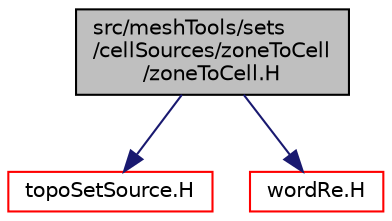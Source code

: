 digraph "src/meshTools/sets/cellSources/zoneToCell/zoneToCell.H"
{
  bgcolor="transparent";
  edge [fontname="Helvetica",fontsize="10",labelfontname="Helvetica",labelfontsize="10"];
  node [fontname="Helvetica",fontsize="10",shape=record];
  Node0 [label="src/meshTools/sets\l/cellSources/zoneToCell\l/zoneToCell.H",height=0.2,width=0.4,color="black", fillcolor="grey75", style="filled", fontcolor="black"];
  Node0 -> Node1 [color="midnightblue",fontsize="10",style="solid",fontname="Helvetica"];
  Node1 [label="topoSetSource.H",height=0.2,width=0.4,color="red",URL="$a08852.html"];
  Node0 -> Node130 [color="midnightblue",fontsize="10",style="solid",fontname="Helvetica"];
  Node130 [label="wordRe.H",height=0.2,width=0.4,color="red",URL="$a13532.html"];
}
